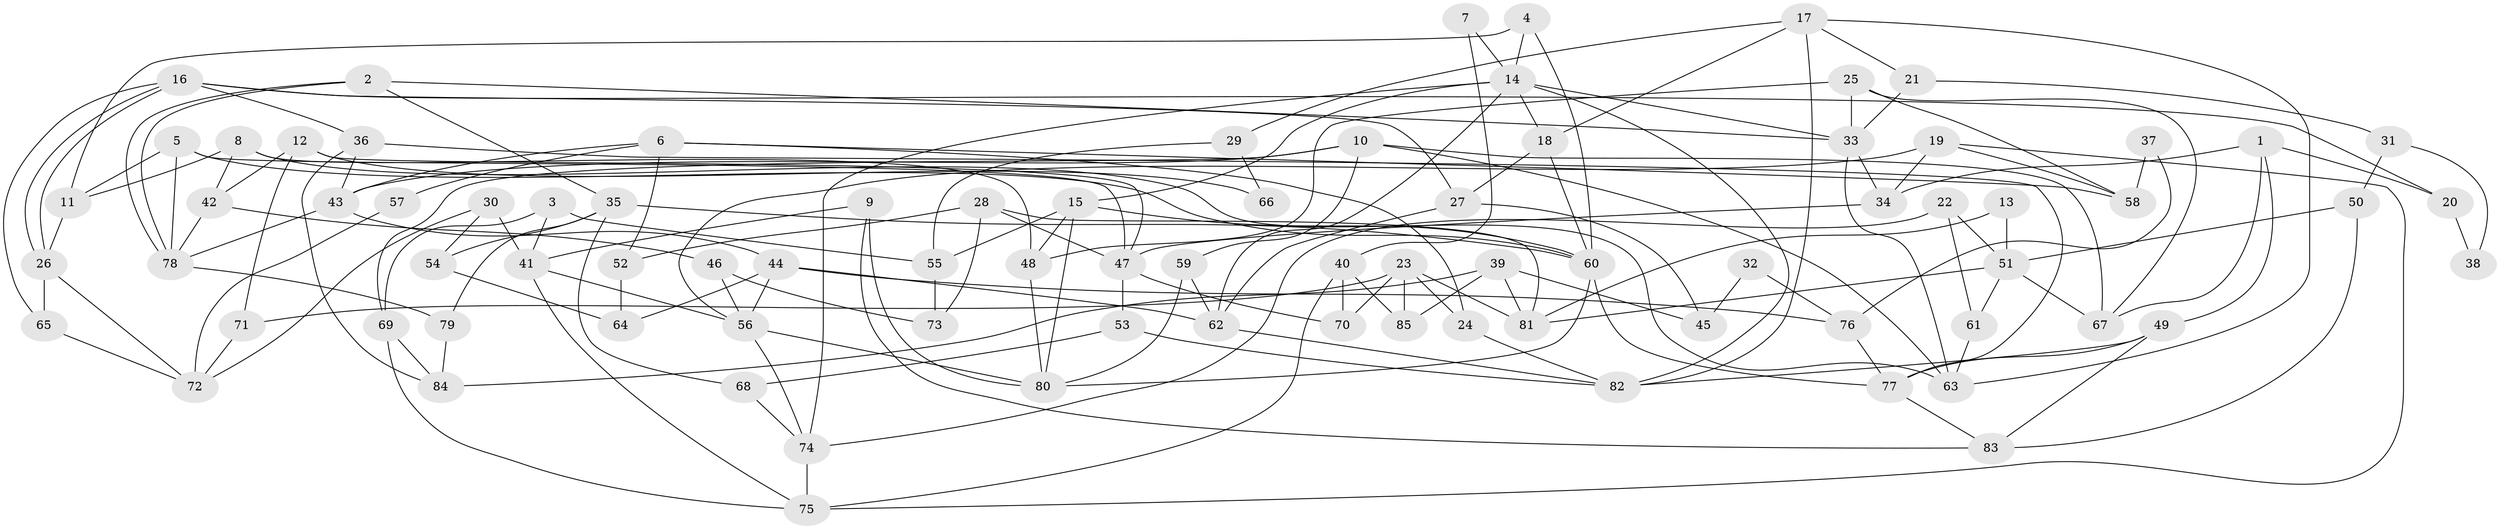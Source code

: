 // coarse degree distribution, {5: 0.1320754716981132, 3: 0.20754716981132076, 7: 0.11320754716981132, 8: 0.05660377358490566, 6: 0.18867924528301888, 1: 0.018867924528301886, 4: 0.20754716981132076, 2: 0.03773584905660377, 9: 0.018867924528301886, 10: 0.018867924528301886}
// Generated by graph-tools (version 1.1) at 2025/23/03/03/25 07:23:57]
// undirected, 85 vertices, 170 edges
graph export_dot {
graph [start="1"]
  node [color=gray90,style=filled];
  1;
  2;
  3;
  4;
  5;
  6;
  7;
  8;
  9;
  10;
  11;
  12;
  13;
  14;
  15;
  16;
  17;
  18;
  19;
  20;
  21;
  22;
  23;
  24;
  25;
  26;
  27;
  28;
  29;
  30;
  31;
  32;
  33;
  34;
  35;
  36;
  37;
  38;
  39;
  40;
  41;
  42;
  43;
  44;
  45;
  46;
  47;
  48;
  49;
  50;
  51;
  52;
  53;
  54;
  55;
  56;
  57;
  58;
  59;
  60;
  61;
  62;
  63;
  64;
  65;
  66;
  67;
  68;
  69;
  70;
  71;
  72;
  73;
  74;
  75;
  76;
  77;
  78;
  79;
  80;
  81;
  82;
  83;
  84;
  85;
  1 -- 49;
  1 -- 34;
  1 -- 20;
  1 -- 67;
  2 -- 33;
  2 -- 78;
  2 -- 78;
  2 -- 35;
  3 -- 69;
  3 -- 41;
  3 -- 55;
  4 -- 14;
  4 -- 11;
  4 -- 60;
  5 -- 11;
  5 -- 60;
  5 -- 47;
  5 -- 78;
  6 -- 52;
  6 -- 43;
  6 -- 24;
  6 -- 57;
  6 -- 58;
  7 -- 14;
  7 -- 40;
  8 -- 63;
  8 -- 48;
  8 -- 11;
  8 -- 42;
  9 -- 80;
  9 -- 41;
  9 -- 83;
  10 -- 67;
  10 -- 43;
  10 -- 59;
  10 -- 63;
  10 -- 69;
  11 -- 26;
  12 -- 47;
  12 -- 42;
  12 -- 66;
  12 -- 71;
  13 -- 81;
  13 -- 51;
  14 -- 82;
  14 -- 62;
  14 -- 15;
  14 -- 18;
  14 -- 33;
  14 -- 74;
  15 -- 60;
  15 -- 48;
  15 -- 55;
  15 -- 80;
  16 -- 27;
  16 -- 26;
  16 -- 26;
  16 -- 20;
  16 -- 36;
  16 -- 65;
  17 -- 82;
  17 -- 18;
  17 -- 21;
  17 -- 29;
  17 -- 63;
  18 -- 60;
  18 -- 27;
  19 -- 75;
  19 -- 56;
  19 -- 34;
  19 -- 58;
  20 -- 38;
  21 -- 33;
  21 -- 31;
  22 -- 61;
  22 -- 74;
  22 -- 51;
  23 -- 81;
  23 -- 24;
  23 -- 70;
  23 -- 71;
  23 -- 85;
  24 -- 82;
  25 -- 33;
  25 -- 58;
  25 -- 48;
  25 -- 67;
  26 -- 72;
  26 -- 65;
  27 -- 62;
  27 -- 45;
  28 -- 73;
  28 -- 47;
  28 -- 52;
  28 -- 81;
  29 -- 55;
  29 -- 66;
  30 -- 41;
  30 -- 72;
  30 -- 54;
  31 -- 50;
  31 -- 38;
  32 -- 76;
  32 -- 45;
  33 -- 63;
  33 -- 34;
  34 -- 47;
  35 -- 60;
  35 -- 54;
  35 -- 68;
  35 -- 79;
  36 -- 84;
  36 -- 43;
  36 -- 77;
  37 -- 58;
  37 -- 76;
  39 -- 85;
  39 -- 81;
  39 -- 45;
  39 -- 84;
  40 -- 75;
  40 -- 70;
  40 -- 85;
  41 -- 56;
  41 -- 75;
  42 -- 78;
  42 -- 46;
  43 -- 78;
  43 -- 44;
  44 -- 62;
  44 -- 56;
  44 -- 64;
  44 -- 76;
  46 -- 56;
  46 -- 73;
  47 -- 53;
  47 -- 70;
  48 -- 80;
  49 -- 77;
  49 -- 83;
  49 -- 82;
  50 -- 83;
  50 -- 51;
  51 -- 67;
  51 -- 61;
  51 -- 81;
  52 -- 64;
  53 -- 68;
  53 -- 82;
  54 -- 64;
  55 -- 73;
  56 -- 80;
  56 -- 74;
  57 -- 72;
  59 -- 80;
  59 -- 62;
  60 -- 80;
  60 -- 77;
  61 -- 63;
  62 -- 82;
  65 -- 72;
  68 -- 74;
  69 -- 84;
  69 -- 75;
  71 -- 72;
  74 -- 75;
  76 -- 77;
  77 -- 83;
  78 -- 79;
  79 -- 84;
}
